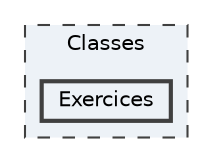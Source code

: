 digraph "Classes/Exercices"
{
 // LATEX_PDF_SIZE
  bgcolor="transparent";
  edge [fontname=Helvetica,fontsize=10,labelfontname=Helvetica,labelfontsize=10];
  node [fontname=Helvetica,fontsize=10,shape=box,height=0.2,width=0.4];
  compound=true
  subgraph clusterdir_0c68614ac8d8401edbf4146ded722294 {
    graph [ bgcolor="#edf2f7", pencolor="grey25", label="Classes", fontname=Helvetica,fontsize=10 style="filled,dashed", URL="dir_0c68614ac8d8401edbf4146ded722294.html",tooltip=""]
  dir_91e9438ebcfe59151aae418486dcb8f0 [label="Exercices", fillcolor="#edf2f7", color="grey25", style="filled,bold", URL="dir_91e9438ebcfe59151aae418486dcb8f0.html",tooltip=""];
  }
}
